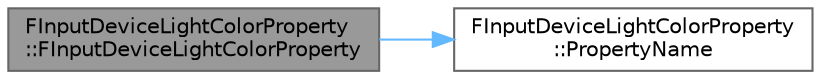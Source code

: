 digraph "FInputDeviceLightColorProperty::FInputDeviceLightColorProperty"
{
 // INTERACTIVE_SVG=YES
 // LATEX_PDF_SIZE
  bgcolor="transparent";
  edge [fontname=Helvetica,fontsize=10,labelfontname=Helvetica,labelfontsize=10];
  node [fontname=Helvetica,fontsize=10,shape=box,height=0.2,width=0.4];
  rankdir="LR";
  Node1 [id="Node000001",label="FInputDeviceLightColorProperty\l::FInputDeviceLightColorProperty",height=0.2,width=0.4,color="gray40", fillcolor="grey60", style="filled", fontcolor="black",tooltip=" "];
  Node1 -> Node2 [id="edge1_Node000001_Node000002",color="steelblue1",style="solid",tooltip=" "];
  Node2 [id="Node000002",label="FInputDeviceLightColorProperty\l::PropertyName",height=0.2,width=0.4,color="grey40", fillcolor="white", style="filled",URL="$d7/d28/structFInputDeviceLightColorProperty.html#a6726b94732b235a16e77259f30628828",tooltip=" "];
}

